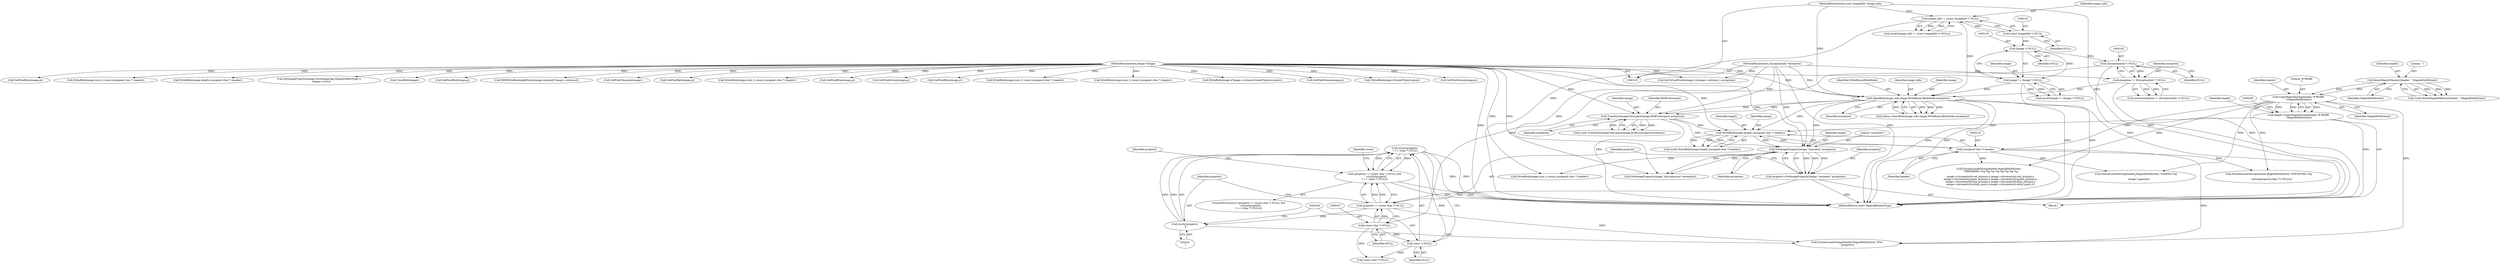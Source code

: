 digraph "0_ImageMagick_14e606db148d6ebcaae20f1e1d6d71903ca4a556@API" {
"1000229" [label="(Call,strchr(property,'\n') == (char *) NULL)"];
"1000230" [label="(Call,strchr(property,'\n'))"];
"1000224" [label="(Call,property != (const char *) NULL)"];
"1000216" [label="(Call,property=GetImageProperty(image,\"comment\",exception))"];
"1000218" [label="(Call,GetImageProperty(image,\"comment\",exception))"];
"1000210" [label="(Call,WriteBlob(image,length,(unsigned char *) header))"];
"1000192" [label="(Call,TransformImageColorspace(image,RGBColorspace,exception))"];
"1000172" [label="(Call,OpenBlob(image_info,image,WriteBinaryBlobMode,exception))"];
"1000120" [label="(Call,image_info != (const ImageInfo *) NULL)"];
"1000104" [label="(MethodParameterIn,const ImageInfo *image_info)"];
"1000122" [label="(Call,(const ImageInfo *) NULL)"];
"1000132" [label="(Call,image != (Image *) NULL)"];
"1000105" [label="(MethodParameterIn,Image *image)"];
"1000134" [label="(Call,(Image *) NULL)"];
"1000159" [label="(Call,exception != (ExceptionInfo *) NULL)"];
"1000106" [label="(MethodParameterIn,ExceptionInfo *exception)"];
"1000161" [label="(Call,(ExceptionInfo *) NULL)"];
"1000202" [label="(Call,length=CopyMagickString(header,\"#?RGBE\n\",MagickPathExtent))"];
"1000204" [label="(Call,CopyMagickString(header,\"#?RGBE\n\",MagickPathExtent))"];
"1000198" [label="(Call,ResetMagickMemory(header,' ',MagickPathExtent))"];
"1000213" [label="(Call,(unsigned char *) header)"];
"1000226" [label="(Call,(const char *) NULL)"];
"1000233" [label="(Call,(char *) NULL)"];
"1000223" [label="(Call,(property != (const char *) NULL) &&\n      (strchr(property,'\n') == (char *) NULL))"];
"1000193" [label="(Identifier,image)"];
"1000170" [label="(Call,status=OpenBlob(image_info,image,WriteBinaryBlobMode,exception))"];
"1000163" [label="(Identifier,NULL)"];
"1000134" [label="(Call,(Image *) NULL)"];
"1000190" [label="(Call,(void) TransformImageColorspace(image,RGBColorspace,exception))"];
"1000194" [label="(Identifier,RGBColorspace)"];
"1000159" [label="(Call,exception != (ExceptionInfo *) NULL)"];
"1000255" [label="(Identifier,property)"];
"1000225" [label="(Identifier,property)"];
"1000263" [label="(Call,(const char *) NULL)"];
"1000158" [label="(Call,assert(exception != (ExceptionInfo *) NULL))"];
"1000213" [label="(Call,(unsigned char *) header)"];
"1000120" [label="(Call,image_info != (const ImageInfo *) NULL)"];
"1000628" [label="(Call,GetPixelBlue(image,p))"];
"1000207" [label="(Identifier,MagickPathExtent)"];
"1000215" [label="(Identifier,header)"];
"1000205" [label="(Identifier,header)"];
"1000202" [label="(Call,length=CopyMagickString(header,\"#?RGBE\n\",MagickPathExtent))"];
"1000133" [label="(Identifier,image)"];
"1000201" [label="(Identifier,MagickPathExtent)"];
"1000121" [label="(Identifier,image_info)"];
"1000256" [label="(Call,GetImageProperty(image,\"hdr:exposure\",exception))"];
"1000219" [label="(Identifier,image)"];
"1000192" [label="(Call,TransformImageColorspace(image,RGBColorspace,exception))"];
"1000418" [label="(Call,WriteBlob(image,(size_t) count,(unsigned char *) header))"];
"1000119" [label="(Call,assert(image_info != (const ImageInfo *) NULL))"];
"1000212" [label="(Identifier,length)"];
"1000222" [label="(ControlStructure,if ((property != (const char *) NULL) &&\n      (strchr(property,'\n') == (char *) NULL)))"];
"1000175" [label="(Identifier,WriteBinaryBlobMode)"];
"1000206" [label="(Literal,\"#?RGBE\n\")"];
"1000269" [label="(Call,FormatLocaleString(header,MagickPathExtent,\"EXPOSURE=%g\n\",\n        strtod(property,(char **) NULL)))"];
"1000226" [label="(Call,(const char *) NULL)"];
"1000230" [label="(Call,strchr(property,'\n'))"];
"1000297" [label="(Call,FormatLocaleString(header,MagickPathExtent,\"GAMMA=%g\n\",\n        image->gamma))"];
"1000196" [label="(Call,(void) ResetMagickMemory(header,' ',MagickPathExtent))"];
"1000394" [label="(Call,WriteBlob(image,length,(unsigned char *) header))"];
"1000229" [label="(Call,strchr(property,'\n') == (char *) NULL)"];
"1000223" [label="(Call,(property != (const char *) NULL) &&\n      (strchr(property,'\n') == (char *) NULL))"];
"1000865" [label="(Call,SetImageProgress(image,SaveImageTag,(MagickOffsetType) y,\n      image->rows))"];
"1000211" [label="(Identifier,image)"];
"1000887" [label="(Call,CloseBlob(image))"];
"1000173" [label="(Identifier,image_info)"];
"1000107" [label="(Block,)"];
"1000316" [label="(Call,FormatLocaleString(header,MagickPathExtent,\n    \"PRIMARIES=%g %g %g %g %g %g %g %g\n\",\n    image->chromaticity.red_primary.x,image->chromaticity.red_primary.y,\n    image->chromaticity.green_primary.x,image->chromaticity.green_primary.y,\n    image->chromaticity.blue_primary.x,image->chromaticity.blue_primary.y,\n    image->chromaticity.white_point.x,image->chromaticity.white_point.y))"];
"1000210" [label="(Call,WriteBlob(image,length,(unsigned char *) header))"];
"1000105" [label="(MethodParameterIn,Image *image)"];
"1000131" [label="(Call,assert(image != (Image *) NULL))"];
"1000172" [label="(Call,OpenBlob(image_info,image,WriteBinaryBlobMode,exception))"];
"1000665" [label="(Call,GetPixelRed(image,p))"];
"1000232" [label="(Literal,'\n')"];
"1000822" [label="(Call,HDRWriteRunlengthPixels(image,&pixels[i*image->columns]))"];
"1000796" [label="(Call,GetPixelChannels(image))"];
"1000161" [label="(Call,(ExceptionInfo *) NULL)"];
"1000235" [label="(Identifier,NULL)"];
"1000891" [label="(MethodReturn,static MagickBooleanType)"];
"1000221" [label="(Identifier,exception)"];
"1000199" [label="(Identifier,header)"];
"1000122" [label="(Call,(const ImageInfo *) NULL)"];
"1000204" [label="(Call,CopyMagickString(header,\"#?RGBE\n\",MagickPathExtent))"];
"1000218" [label="(Call,GetImageProperty(image,\"comment\",exception))"];
"1000124" [label="(Identifier,NULL)"];
"1000136" [label="(Identifier,NULL)"];
"1000195" [label="(Identifier,exception)"];
"1000174" [label="(Identifier,image)"];
"1000606" [label="(Call,GetPixelRed(image,p))"];
"1000208" [label="(Call,(void) WriteBlob(image,length,(unsigned char *) header))"];
"1000106" [label="(MethodParameterIn,ExceptionInfo *exception)"];
"1000238" [label="(Identifier,count)"];
"1000246" [label="(Call,WriteBlob(image,(size_t) count,(unsigned char *) header))"];
"1000239" [label="(Call,FormatLocaleString(header,MagickPathExtent,\"#%s\n\",property))"];
"1000216" [label="(Call,property=GetImageProperty(image,\"comment\",exception))"];
"1000280" [label="(Call,WriteBlob(image,(size_t) count,(unsigned char *) header))"];
"1000482" [label="(Call,GetVirtualPixels(image,0,y,image->columns,1,exception))"];
"1000636" [label="(Call,GetPixelBlue(image,p))"];
"1000160" [label="(Identifier,exception)"];
"1000228" [label="(Identifier,NULL)"];
"1000621" [label="(Call,GetPixelGreen(image,p))"];
"1000203" [label="(Identifier,length)"];
"1000224" [label="(Call,property != (const char *) NULL)"];
"1000233" [label="(Call,(char *) NULL)"];
"1000691" [label="(Call,GetPixelBlue(image,p))"];
"1000306" [label="(Call,WriteBlob(image,(size_t) count,(unsigned char *) header))"];
"1000176" [label="(Identifier,exception)"];
"1000198" [label="(Call,ResetMagickMemory(header,' ',MagickPathExtent))"];
"1000378" [label="(Call,WriteBlob(image,(size_t) count,(unsigned char *) header))"];
"1000132" [label="(Call,image != (Image *) NULL)"];
"1000220" [label="(Literal,\"comment\")"];
"1000836" [label="(Call,WriteBlob(image,4*image->columns*sizeof(*pixels),pixels))"];
"1000613" [label="(Call,GetPixelGreen(image,p))"];
"1000231" [label="(Identifier,property)"];
"1000545" [label="(Call,WriteBlob(image,4*sizeof(*pixel),pixel))"];
"1000678" [label="(Call,GetPixelGreen(image,p))"];
"1000104" [label="(MethodParameterIn,const ImageInfo *image_info)"];
"1000200" [label="(Literal,' ')"];
"1000217" [label="(Identifier,property)"];
"1000229" -> "1000223"  [label="AST: "];
"1000229" -> "1000233"  [label="CFG: "];
"1000230" -> "1000229"  [label="AST: "];
"1000233" -> "1000229"  [label="AST: "];
"1000223" -> "1000229"  [label="CFG: "];
"1000229" -> "1000891"  [label="DDG: "];
"1000229" -> "1000891"  [label="DDG: "];
"1000229" -> "1000223"  [label="DDG: "];
"1000229" -> "1000223"  [label="DDG: "];
"1000230" -> "1000229"  [label="DDG: "];
"1000230" -> "1000229"  [label="DDG: "];
"1000233" -> "1000229"  [label="DDG: "];
"1000230" -> "1000232"  [label="CFG: "];
"1000231" -> "1000230"  [label="AST: "];
"1000232" -> "1000230"  [label="AST: "];
"1000234" -> "1000230"  [label="CFG: "];
"1000224" -> "1000230"  [label="DDG: "];
"1000230" -> "1000239"  [label="DDG: "];
"1000224" -> "1000223"  [label="AST: "];
"1000224" -> "1000226"  [label="CFG: "];
"1000225" -> "1000224"  [label="AST: "];
"1000226" -> "1000224"  [label="AST: "];
"1000231" -> "1000224"  [label="CFG: "];
"1000223" -> "1000224"  [label="CFG: "];
"1000224" -> "1000223"  [label="DDG: "];
"1000224" -> "1000223"  [label="DDG: "];
"1000216" -> "1000224"  [label="DDG: "];
"1000226" -> "1000224"  [label="DDG: "];
"1000224" -> "1000239"  [label="DDG: "];
"1000216" -> "1000107"  [label="AST: "];
"1000216" -> "1000218"  [label="CFG: "];
"1000217" -> "1000216"  [label="AST: "];
"1000218" -> "1000216"  [label="AST: "];
"1000225" -> "1000216"  [label="CFG: "];
"1000216" -> "1000891"  [label="DDG: "];
"1000218" -> "1000216"  [label="DDG: "];
"1000218" -> "1000216"  [label="DDG: "];
"1000218" -> "1000216"  [label="DDG: "];
"1000218" -> "1000221"  [label="CFG: "];
"1000219" -> "1000218"  [label="AST: "];
"1000220" -> "1000218"  [label="AST: "];
"1000221" -> "1000218"  [label="AST: "];
"1000210" -> "1000218"  [label="DDG: "];
"1000105" -> "1000218"  [label="DDG: "];
"1000192" -> "1000218"  [label="DDG: "];
"1000172" -> "1000218"  [label="DDG: "];
"1000106" -> "1000218"  [label="DDG: "];
"1000218" -> "1000246"  [label="DDG: "];
"1000218" -> "1000256"  [label="DDG: "];
"1000218" -> "1000256"  [label="DDG: "];
"1000210" -> "1000208"  [label="AST: "];
"1000210" -> "1000213"  [label="CFG: "];
"1000211" -> "1000210"  [label="AST: "];
"1000212" -> "1000210"  [label="AST: "];
"1000213" -> "1000210"  [label="AST: "];
"1000208" -> "1000210"  [label="CFG: "];
"1000210" -> "1000208"  [label="DDG: "];
"1000210" -> "1000208"  [label="DDG: "];
"1000210" -> "1000208"  [label="DDG: "];
"1000192" -> "1000210"  [label="DDG: "];
"1000172" -> "1000210"  [label="DDG: "];
"1000105" -> "1000210"  [label="DDG: "];
"1000202" -> "1000210"  [label="DDG: "];
"1000213" -> "1000210"  [label="DDG: "];
"1000192" -> "1000190"  [label="AST: "];
"1000192" -> "1000195"  [label="CFG: "];
"1000193" -> "1000192"  [label="AST: "];
"1000194" -> "1000192"  [label="AST: "];
"1000195" -> "1000192"  [label="AST: "];
"1000190" -> "1000192"  [label="CFG: "];
"1000192" -> "1000891"  [label="DDG: "];
"1000192" -> "1000190"  [label="DDG: "];
"1000192" -> "1000190"  [label="DDG: "];
"1000192" -> "1000190"  [label="DDG: "];
"1000172" -> "1000192"  [label="DDG: "];
"1000172" -> "1000192"  [label="DDG: "];
"1000105" -> "1000192"  [label="DDG: "];
"1000106" -> "1000192"  [label="DDG: "];
"1000172" -> "1000170"  [label="AST: "];
"1000172" -> "1000176"  [label="CFG: "];
"1000173" -> "1000172"  [label="AST: "];
"1000174" -> "1000172"  [label="AST: "];
"1000175" -> "1000172"  [label="AST: "];
"1000176" -> "1000172"  [label="AST: "];
"1000170" -> "1000172"  [label="CFG: "];
"1000172" -> "1000891"  [label="DDG: "];
"1000172" -> "1000891"  [label="DDG: "];
"1000172" -> "1000891"  [label="DDG: "];
"1000172" -> "1000891"  [label="DDG: "];
"1000172" -> "1000170"  [label="DDG: "];
"1000172" -> "1000170"  [label="DDG: "];
"1000172" -> "1000170"  [label="DDG: "];
"1000172" -> "1000170"  [label="DDG: "];
"1000120" -> "1000172"  [label="DDG: "];
"1000104" -> "1000172"  [label="DDG: "];
"1000132" -> "1000172"  [label="DDG: "];
"1000105" -> "1000172"  [label="DDG: "];
"1000159" -> "1000172"  [label="DDG: "];
"1000106" -> "1000172"  [label="DDG: "];
"1000120" -> "1000119"  [label="AST: "];
"1000120" -> "1000122"  [label="CFG: "];
"1000121" -> "1000120"  [label="AST: "];
"1000122" -> "1000120"  [label="AST: "];
"1000119" -> "1000120"  [label="CFG: "];
"1000120" -> "1000891"  [label="DDG: "];
"1000120" -> "1000119"  [label="DDG: "];
"1000120" -> "1000119"  [label="DDG: "];
"1000104" -> "1000120"  [label="DDG: "];
"1000122" -> "1000120"  [label="DDG: "];
"1000104" -> "1000103"  [label="AST: "];
"1000104" -> "1000891"  [label="DDG: "];
"1000122" -> "1000124"  [label="CFG: "];
"1000123" -> "1000122"  [label="AST: "];
"1000124" -> "1000122"  [label="AST: "];
"1000122" -> "1000134"  [label="DDG: "];
"1000132" -> "1000131"  [label="AST: "];
"1000132" -> "1000134"  [label="CFG: "];
"1000133" -> "1000132"  [label="AST: "];
"1000134" -> "1000132"  [label="AST: "];
"1000131" -> "1000132"  [label="CFG: "];
"1000132" -> "1000891"  [label="DDG: "];
"1000132" -> "1000131"  [label="DDG: "];
"1000132" -> "1000131"  [label="DDG: "];
"1000105" -> "1000132"  [label="DDG: "];
"1000134" -> "1000132"  [label="DDG: "];
"1000105" -> "1000103"  [label="AST: "];
"1000105" -> "1000891"  [label="DDG: "];
"1000105" -> "1000246"  [label="DDG: "];
"1000105" -> "1000256"  [label="DDG: "];
"1000105" -> "1000280"  [label="DDG: "];
"1000105" -> "1000306"  [label="DDG: "];
"1000105" -> "1000378"  [label="DDG: "];
"1000105" -> "1000394"  [label="DDG: "];
"1000105" -> "1000418"  [label="DDG: "];
"1000105" -> "1000482"  [label="DDG: "];
"1000105" -> "1000545"  [label="DDG: "];
"1000105" -> "1000606"  [label="DDG: "];
"1000105" -> "1000613"  [label="DDG: "];
"1000105" -> "1000621"  [label="DDG: "];
"1000105" -> "1000628"  [label="DDG: "];
"1000105" -> "1000636"  [label="DDG: "];
"1000105" -> "1000665"  [label="DDG: "];
"1000105" -> "1000678"  [label="DDG: "];
"1000105" -> "1000691"  [label="DDG: "];
"1000105" -> "1000796"  [label="DDG: "];
"1000105" -> "1000822"  [label="DDG: "];
"1000105" -> "1000836"  [label="DDG: "];
"1000105" -> "1000865"  [label="DDG: "];
"1000105" -> "1000887"  [label="DDG: "];
"1000134" -> "1000136"  [label="CFG: "];
"1000135" -> "1000134"  [label="AST: "];
"1000136" -> "1000134"  [label="AST: "];
"1000134" -> "1000161"  [label="DDG: "];
"1000159" -> "1000158"  [label="AST: "];
"1000159" -> "1000161"  [label="CFG: "];
"1000160" -> "1000159"  [label="AST: "];
"1000161" -> "1000159"  [label="AST: "];
"1000158" -> "1000159"  [label="CFG: "];
"1000159" -> "1000891"  [label="DDG: "];
"1000159" -> "1000158"  [label="DDG: "];
"1000159" -> "1000158"  [label="DDG: "];
"1000106" -> "1000159"  [label="DDG: "];
"1000161" -> "1000159"  [label="DDG: "];
"1000106" -> "1000103"  [label="AST: "];
"1000106" -> "1000891"  [label="DDG: "];
"1000106" -> "1000256"  [label="DDG: "];
"1000106" -> "1000482"  [label="DDG: "];
"1000161" -> "1000163"  [label="CFG: "];
"1000162" -> "1000161"  [label="AST: "];
"1000163" -> "1000161"  [label="AST: "];
"1000161" -> "1000891"  [label="DDG: "];
"1000161" -> "1000226"  [label="DDG: "];
"1000202" -> "1000107"  [label="AST: "];
"1000202" -> "1000204"  [label="CFG: "];
"1000203" -> "1000202"  [label="AST: "];
"1000204" -> "1000202"  [label="AST: "];
"1000209" -> "1000202"  [label="CFG: "];
"1000202" -> "1000891"  [label="DDG: "];
"1000204" -> "1000202"  [label="DDG: "];
"1000204" -> "1000202"  [label="DDG: "];
"1000204" -> "1000202"  [label="DDG: "];
"1000204" -> "1000207"  [label="CFG: "];
"1000205" -> "1000204"  [label="AST: "];
"1000206" -> "1000204"  [label="AST: "];
"1000207" -> "1000204"  [label="AST: "];
"1000198" -> "1000204"  [label="DDG: "];
"1000198" -> "1000204"  [label="DDG: "];
"1000204" -> "1000213"  [label="DDG: "];
"1000204" -> "1000239"  [label="DDG: "];
"1000204" -> "1000269"  [label="DDG: "];
"1000204" -> "1000297"  [label="DDG: "];
"1000204" -> "1000316"  [label="DDG: "];
"1000198" -> "1000196"  [label="AST: "];
"1000198" -> "1000201"  [label="CFG: "];
"1000199" -> "1000198"  [label="AST: "];
"1000200" -> "1000198"  [label="AST: "];
"1000201" -> "1000198"  [label="AST: "];
"1000196" -> "1000198"  [label="CFG: "];
"1000198" -> "1000196"  [label="DDG: "];
"1000198" -> "1000196"  [label="DDG: "];
"1000198" -> "1000196"  [label="DDG: "];
"1000213" -> "1000215"  [label="CFG: "];
"1000214" -> "1000213"  [label="AST: "];
"1000215" -> "1000213"  [label="AST: "];
"1000213" -> "1000239"  [label="DDG: "];
"1000213" -> "1000269"  [label="DDG: "];
"1000213" -> "1000297"  [label="DDG: "];
"1000213" -> "1000316"  [label="DDG: "];
"1000226" -> "1000228"  [label="CFG: "];
"1000227" -> "1000226"  [label="AST: "];
"1000228" -> "1000226"  [label="AST: "];
"1000226" -> "1000233"  [label="DDG: "];
"1000226" -> "1000263"  [label="DDG: "];
"1000233" -> "1000235"  [label="CFG: "];
"1000234" -> "1000233"  [label="AST: "];
"1000235" -> "1000233"  [label="AST: "];
"1000233" -> "1000263"  [label="DDG: "];
"1000223" -> "1000222"  [label="AST: "];
"1000238" -> "1000223"  [label="CFG: "];
"1000255" -> "1000223"  [label="CFG: "];
"1000223" -> "1000891"  [label="DDG: "];
"1000223" -> "1000891"  [label="DDG: "];
}
